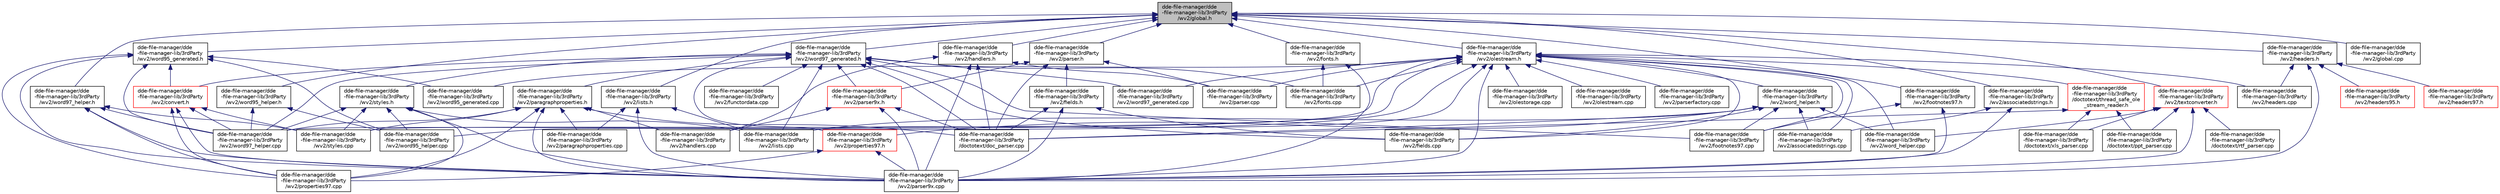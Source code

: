 digraph "dde-file-manager/dde-file-manager-lib/3rdParty/wv2/global.h"
{
  edge [fontname="Helvetica",fontsize="10",labelfontname="Helvetica",labelfontsize="10"];
  node [fontname="Helvetica",fontsize="10",shape=record];
  Node2 [label="dde-file-manager/dde\l-file-manager-lib/3rdParty\l/wv2/global.h",height=0.2,width=0.4,color="black", fillcolor="grey75", style="filled", fontcolor="black"];
  Node2 -> Node3 [dir="back",color="midnightblue",fontsize="10",style="solid",fontname="Helvetica"];
  Node3 [label="dde-file-manager/dde\l-file-manager-lib/3rdParty\l/wv2/associatedstrings.h",height=0.2,width=0.4,color="black", fillcolor="white", style="filled",URL="$associatedstrings_8h_source.html"];
  Node3 -> Node4 [dir="back",color="midnightblue",fontsize="10",style="solid",fontname="Helvetica"];
  Node4 [label="dde-file-manager/dde\l-file-manager-lib/3rdParty\l/wv2/associatedstrings.cpp",height=0.2,width=0.4,color="black", fillcolor="white", style="filled",URL="$associatedstrings_8cpp_source.html"];
  Node3 -> Node5 [dir="back",color="midnightblue",fontsize="10",style="solid",fontname="Helvetica"];
  Node5 [label="dde-file-manager/dde\l-file-manager-lib/3rdParty\l/wv2/parser9x.cpp",height=0.2,width=0.4,color="black", fillcolor="white", style="filled",URL="$parser9x_8cpp_source.html"];
  Node2 -> Node6 [dir="back",color="midnightblue",fontsize="10",style="solid",fontname="Helvetica"];
  Node6 [label="dde-file-manager/dde\l-file-manager-lib/3rdParty\l/wv2/olestream.h",height=0.2,width=0.4,color="black", fillcolor="white", style="filled",URL="$olestream_8h_source.html"];
  Node6 -> Node7 [dir="back",color="midnightblue",fontsize="10",style="solid",fontname="Helvetica"];
  Node7 [label="dde-file-manager/dde\l-file-manager-lib/3rdParty\l/doctotext/thread_safe_ole\l_stream_reader.h",height=0.2,width=0.4,color="red", fillcolor="white", style="filled",URL="$thread__safe__ole__stream__reader_8h_source.html"];
  Node7 -> Node8 [dir="back",color="midnightblue",fontsize="10",style="solid",fontname="Helvetica"];
  Node8 [label="dde-file-manager/dde\l-file-manager-lib/3rdParty\l/doctotext/doc_parser.cpp",height=0.2,width=0.4,color="black", fillcolor="white", style="filled",URL="$doc__parser_8cpp_source.html"];
  Node7 -> Node10 [dir="back",color="midnightblue",fontsize="10",style="solid",fontname="Helvetica"];
  Node10 [label="dde-file-manager/dde\l-file-manager-lib/3rdParty\l/doctotext/ppt_parser.cpp",height=0.2,width=0.4,color="black", fillcolor="white", style="filled",URL="$ppt__parser_8cpp_source.html"];
  Node7 -> Node13 [dir="back",color="midnightblue",fontsize="10",style="solid",fontname="Helvetica"];
  Node13 [label="dde-file-manager/dde\l-file-manager-lib/3rdParty\l/doctotext/xls_parser.cpp",height=0.2,width=0.4,color="black", fillcolor="white", style="filled",URL="$xls__parser_8cpp_source.html"];
  Node6 -> Node4 [dir="back",color="midnightblue",fontsize="10",style="solid",fontname="Helvetica"];
  Node6 -> Node14 [dir="back",color="midnightblue",fontsize="10",style="solid",fontname="Helvetica"];
  Node14 [label="dde-file-manager/dde\l-file-manager-lib/3rdParty\l/wv2/word_helper.h",height=0.2,width=0.4,color="black", fillcolor="white", style="filled",URL="$word__helper_8h_source.html"];
  Node14 -> Node8 [dir="back",color="midnightblue",fontsize="10",style="solid",fontname="Helvetica"];
  Node14 -> Node4 [dir="back",color="midnightblue",fontsize="10",style="solid",fontname="Helvetica"];
  Node14 -> Node15 [dir="back",color="midnightblue",fontsize="10",style="solid",fontname="Helvetica"];
  Node15 [label="dde-file-manager/dde\l-file-manager-lib/3rdParty\l/wv2/fields.cpp",height=0.2,width=0.4,color="black", fillcolor="white", style="filled",URL="$fields_8cpp_source.html"];
  Node14 -> Node16 [dir="back",color="midnightblue",fontsize="10",style="solid",fontname="Helvetica"];
  Node16 [label="dde-file-manager/dde\l-file-manager-lib/3rdParty\l/wv2/footnotes97.cpp",height=0.2,width=0.4,color="black", fillcolor="white", style="filled",URL="$footnotes97_8cpp_source.html"];
  Node14 -> Node17 [dir="back",color="midnightblue",fontsize="10",style="solid",fontname="Helvetica"];
  Node17 [label="dde-file-manager/dde\l-file-manager-lib/3rdParty\l/wv2/lists.cpp",height=0.2,width=0.4,color="black", fillcolor="white", style="filled",URL="$lists_8cpp_source.html"];
  Node14 -> Node18 [dir="back",color="midnightblue",fontsize="10",style="solid",fontname="Helvetica"];
  Node18 [label="dde-file-manager/dde\l-file-manager-lib/3rdParty\l/wv2/properties97.h",height=0.2,width=0.4,color="red", fillcolor="white", style="filled",URL="$properties97_8h_source.html"];
  Node18 -> Node5 [dir="back",color="midnightblue",fontsize="10",style="solid",fontname="Helvetica"];
  Node18 -> Node20 [dir="back",color="midnightblue",fontsize="10",style="solid",fontname="Helvetica"];
  Node20 [label="dde-file-manager/dde\l-file-manager-lib/3rdParty\l/wv2/properties97.cpp",height=0.2,width=0.4,color="black", fillcolor="white", style="filled",URL="$properties97_8cpp_source.html"];
  Node14 -> Node21 [dir="back",color="midnightblue",fontsize="10",style="solid",fontname="Helvetica"];
  Node21 [label="dde-file-manager/dde\l-file-manager-lib/3rdParty\l/wv2/word_helper.cpp",height=0.2,width=0.4,color="black", fillcolor="white", style="filled",URL="$word__helper_8cpp_source.html"];
  Node6 -> Node15 [dir="back",color="midnightblue",fontsize="10",style="solid",fontname="Helvetica"];
  Node6 -> Node22 [dir="back",color="midnightblue",fontsize="10",style="solid",fontname="Helvetica"];
  Node22 [label="dde-file-manager/dde\l-file-manager-lib/3rdParty\l/wv2/fonts.cpp",height=0.2,width=0.4,color="black", fillcolor="white", style="filled",URL="$fonts_8cpp_source.html"];
  Node6 -> Node16 [dir="back",color="midnightblue",fontsize="10",style="solid",fontname="Helvetica"];
  Node6 -> Node23 [dir="back",color="midnightblue",fontsize="10",style="solid",fontname="Helvetica"];
  Node23 [label="dde-file-manager/dde\l-file-manager-lib/3rdParty\l/wv2/headers.cpp",height=0.2,width=0.4,color="black", fillcolor="white", style="filled",URL="$headers_8cpp_source.html"];
  Node6 -> Node17 [dir="back",color="midnightblue",fontsize="10",style="solid",fontname="Helvetica"];
  Node6 -> Node24 [dir="back",color="midnightblue",fontsize="10",style="solid",fontname="Helvetica"];
  Node24 [label="dde-file-manager/dde\l-file-manager-lib/3rdParty\l/wv2/olestorage.cpp",height=0.2,width=0.4,color="black", fillcolor="white", style="filled",URL="$olestorage_8cpp_source.html"];
  Node6 -> Node25 [dir="back",color="midnightblue",fontsize="10",style="solid",fontname="Helvetica"];
  Node25 [label="dde-file-manager/dde\l-file-manager-lib/3rdParty\l/wv2/olestream.cpp",height=0.2,width=0.4,color="black", fillcolor="white", style="filled",URL="$olestream_8cpp_source.html"];
  Node6 -> Node26 [dir="back",color="midnightblue",fontsize="10",style="solid",fontname="Helvetica"];
  Node26 [label="dde-file-manager/dde\l-file-manager-lib/3rdParty\l/wv2/parser.cpp",height=0.2,width=0.4,color="black", fillcolor="white", style="filled",URL="$parser_8cpp_source.html"];
  Node6 -> Node5 [dir="back",color="midnightblue",fontsize="10",style="solid",fontname="Helvetica"];
  Node6 -> Node27 [dir="back",color="midnightblue",fontsize="10",style="solid",fontname="Helvetica"];
  Node27 [label="dde-file-manager/dde\l-file-manager-lib/3rdParty\l/wv2/parserfactory.cpp",height=0.2,width=0.4,color="black", fillcolor="white", style="filled",URL="$parserfactory_8cpp_source.html"];
  Node6 -> Node28 [dir="back",color="midnightblue",fontsize="10",style="solid",fontname="Helvetica"];
  Node28 [label="dde-file-manager/dde\l-file-manager-lib/3rdParty\l/wv2/styles.cpp",height=0.2,width=0.4,color="black", fillcolor="white", style="filled",URL="$styles_8cpp_source.html"];
  Node6 -> Node29 [dir="back",color="midnightblue",fontsize="10",style="solid",fontname="Helvetica"];
  Node29 [label="dde-file-manager/dde\l-file-manager-lib/3rdParty\l/wv2/word95_generated.cpp",height=0.2,width=0.4,color="black", fillcolor="white", style="filled",URL="$word95__generated_8cpp_source.html"];
  Node6 -> Node30 [dir="back",color="midnightblue",fontsize="10",style="solid",fontname="Helvetica"];
  Node30 [label="dde-file-manager/dde\l-file-manager-lib/3rdParty\l/wv2/word95_helper.cpp",height=0.2,width=0.4,color="black", fillcolor="white", style="filled",URL="$word95__helper_8cpp_source.html"];
  Node6 -> Node31 [dir="back",color="midnightblue",fontsize="10",style="solid",fontname="Helvetica"];
  Node31 [label="dde-file-manager/dde\l-file-manager-lib/3rdParty\l/wv2/word97_generated.cpp",height=0.2,width=0.4,color="black", fillcolor="white", style="filled",URL="$word97__generated_8cpp_source.html"];
  Node6 -> Node32 [dir="back",color="midnightblue",fontsize="10",style="solid",fontname="Helvetica"];
  Node32 [label="dde-file-manager/dde\l-file-manager-lib/3rdParty\l/wv2/word97_helper.cpp",height=0.2,width=0.4,color="black", fillcolor="white", style="filled",URL="$word97__helper_8cpp_source.html"];
  Node6 -> Node21 [dir="back",color="midnightblue",fontsize="10",style="solid",fontname="Helvetica"];
  Node2 -> Node33 [dir="back",color="midnightblue",fontsize="10",style="solid",fontname="Helvetica"];
  Node33 [label="dde-file-manager/dde\l-file-manager-lib/3rdParty\l/wv2/word95_generated.h",height=0.2,width=0.4,color="black", fillcolor="white", style="filled",URL="$word95__generated_8h_source.html"];
  Node33 -> Node34 [dir="back",color="midnightblue",fontsize="10",style="solid",fontname="Helvetica"];
  Node34 [label="dde-file-manager/dde\l-file-manager-lib/3rdParty\l/wv2/convert.h",height=0.2,width=0.4,color="red", fillcolor="white", style="filled",URL="$convert_8h_source.html"];
  Node34 -> Node5 [dir="back",color="midnightblue",fontsize="10",style="solid",fontname="Helvetica"];
  Node34 -> Node20 [dir="back",color="midnightblue",fontsize="10",style="solid",fontname="Helvetica"];
  Node34 -> Node28 [dir="back",color="midnightblue",fontsize="10",style="solid",fontname="Helvetica"];
  Node34 -> Node32 [dir="back",color="midnightblue",fontsize="10",style="solid",fontname="Helvetica"];
  Node33 -> Node5 [dir="back",color="midnightblue",fontsize="10",style="solid",fontname="Helvetica"];
  Node33 -> Node20 [dir="back",color="midnightblue",fontsize="10",style="solid",fontname="Helvetica"];
  Node33 -> Node29 [dir="back",color="midnightblue",fontsize="10",style="solid",fontname="Helvetica"];
  Node33 -> Node30 [dir="back",color="midnightblue",fontsize="10",style="solid",fontname="Helvetica"];
  Node33 -> Node32 [dir="back",color="midnightblue",fontsize="10",style="solid",fontname="Helvetica"];
  Node2 -> Node36 [dir="back",color="midnightblue",fontsize="10",style="solid",fontname="Helvetica"];
  Node36 [label="dde-file-manager/dde\l-file-manager-lib/3rdParty\l/wv2/word97_generated.h",height=0.2,width=0.4,color="black", fillcolor="white", style="filled",URL="$word97__generated_8h_source.html"];
  Node36 -> Node8 [dir="back",color="midnightblue",fontsize="10",style="solid",fontname="Helvetica"];
  Node36 -> Node34 [dir="back",color="midnightblue",fontsize="10",style="solid",fontname="Helvetica"];
  Node36 -> Node15 [dir="back",color="midnightblue",fontsize="10",style="solid",fontname="Helvetica"];
  Node36 -> Node22 [dir="back",color="midnightblue",fontsize="10",style="solid",fontname="Helvetica"];
  Node36 -> Node16 [dir="back",color="midnightblue",fontsize="10",style="solid",fontname="Helvetica"];
  Node36 -> Node37 [dir="back",color="midnightblue",fontsize="10",style="solid",fontname="Helvetica"];
  Node37 [label="dde-file-manager/dde\l-file-manager-lib/3rdParty\l/wv2/functordata.cpp",height=0.2,width=0.4,color="black", fillcolor="white", style="filled",URL="$functordata_8cpp_source.html"];
  Node36 -> Node38 [dir="back",color="midnightblue",fontsize="10",style="solid",fontname="Helvetica"];
  Node38 [label="dde-file-manager/dde\l-file-manager-lib/3rdParty\l/wv2/parser9x.h",height=0.2,width=0.4,color="red", fillcolor="white", style="filled",URL="$parser9x_8h_source.html"];
  Node38 -> Node8 [dir="back",color="midnightblue",fontsize="10",style="solid",fontname="Helvetica"];
  Node38 -> Node39 [dir="back",color="midnightblue",fontsize="10",style="solid",fontname="Helvetica"];
  Node39 [label="dde-file-manager/dde\l-file-manager-lib/3rdParty\l/wv2/handlers.cpp",height=0.2,width=0.4,color="black", fillcolor="white", style="filled",URL="$handlers_8cpp_source.html"];
  Node38 -> Node5 [dir="back",color="midnightblue",fontsize="10",style="solid",fontname="Helvetica"];
  Node36 -> Node43 [dir="back",color="midnightblue",fontsize="10",style="solid",fontname="Helvetica"];
  Node43 [label="dde-file-manager/dde\l-file-manager-lib/3rdParty\l/wv2/paragraphproperties.h",height=0.2,width=0.4,color="black", fillcolor="white", style="filled",URL="$paragraphproperties_8h_source.html"];
  Node43 -> Node8 [dir="back",color="midnightblue",fontsize="10",style="solid",fontname="Helvetica"];
  Node43 -> Node39 [dir="back",color="midnightblue",fontsize="10",style="solid",fontname="Helvetica"];
  Node43 -> Node44 [dir="back",color="midnightblue",fontsize="10",style="solid",fontname="Helvetica"];
  Node44 [label="dde-file-manager/dde\l-file-manager-lib/3rdParty\l/wv2/paragraphproperties.cpp",height=0.2,width=0.4,color="black", fillcolor="white", style="filled",URL="$paragraphproperties_8cpp_source.html"];
  Node43 -> Node5 [dir="back",color="midnightblue",fontsize="10",style="solid",fontname="Helvetica"];
  Node43 -> Node20 [dir="back",color="midnightblue",fontsize="10",style="solid",fontname="Helvetica"];
  Node43 -> Node28 [dir="back",color="midnightblue",fontsize="10",style="solid",fontname="Helvetica"];
  Node43 -> Node32 [dir="back",color="midnightblue",fontsize="10",style="solid",fontname="Helvetica"];
  Node36 -> Node17 [dir="back",color="midnightblue",fontsize="10",style="solid",fontname="Helvetica"];
  Node36 -> Node45 [dir="back",color="midnightblue",fontsize="10",style="solid",fontname="Helvetica"];
  Node45 [label="dde-file-manager/dde\l-file-manager-lib/3rdParty\l/wv2/styles.h",height=0.2,width=0.4,color="black", fillcolor="white", style="filled",URL="$styles_8h_source.html"];
  Node45 -> Node17 [dir="back",color="midnightblue",fontsize="10",style="solid",fontname="Helvetica"];
  Node45 -> Node5 [dir="back",color="midnightblue",fontsize="10",style="solid",fontname="Helvetica"];
  Node45 -> Node20 [dir="back",color="midnightblue",fontsize="10",style="solid",fontname="Helvetica"];
  Node45 -> Node28 [dir="back",color="midnightblue",fontsize="10",style="solid",fontname="Helvetica"];
  Node45 -> Node30 [dir="back",color="midnightblue",fontsize="10",style="solid",fontname="Helvetica"];
  Node45 -> Node32 [dir="back",color="midnightblue",fontsize="10",style="solid",fontname="Helvetica"];
  Node36 -> Node18 [dir="back",color="midnightblue",fontsize="10",style="solid",fontname="Helvetica"];
  Node36 -> Node31 [dir="back",color="midnightblue",fontsize="10",style="solid",fontname="Helvetica"];
  Node36 -> Node32 [dir="back",color="midnightblue",fontsize="10",style="solid",fontname="Helvetica"];
  Node2 -> Node46 [dir="back",color="midnightblue",fontsize="10",style="solid",fontname="Helvetica"];
  Node46 [label="dde-file-manager/dde\l-file-manager-lib/3rdParty\l/wv2/parser.h",height=0.2,width=0.4,color="black", fillcolor="white", style="filled",URL="$parser_8h_source.html"];
  Node46 -> Node8 [dir="back",color="midnightblue",fontsize="10",style="solid",fontname="Helvetica"];
  Node46 -> Node47 [dir="back",color="midnightblue",fontsize="10",style="solid",fontname="Helvetica"];
  Node47 [label="dde-file-manager/dde\l-file-manager-lib/3rdParty\l/wv2/fields.h",height=0.2,width=0.4,color="black", fillcolor="white", style="filled",URL="$fields_8h_source.html"];
  Node47 -> Node8 [dir="back",color="midnightblue",fontsize="10",style="solid",fontname="Helvetica"];
  Node47 -> Node15 [dir="back",color="midnightblue",fontsize="10",style="solid",fontname="Helvetica"];
  Node47 -> Node5 [dir="back",color="midnightblue",fontsize="10",style="solid",fontname="Helvetica"];
  Node46 -> Node38 [dir="back",color="midnightblue",fontsize="10",style="solid",fontname="Helvetica"];
  Node46 -> Node26 [dir="back",color="midnightblue",fontsize="10",style="solid",fontname="Helvetica"];
  Node2 -> Node48 [dir="back",color="midnightblue",fontsize="10",style="solid",fontname="Helvetica"];
  Node48 [label="dde-file-manager/dde\l-file-manager-lib/3rdParty\l/wv2/fonts.h",height=0.2,width=0.4,color="black", fillcolor="white", style="filled",URL="$fonts_8h_source.html"];
  Node48 -> Node22 [dir="back",color="midnightblue",fontsize="10",style="solid",fontname="Helvetica"];
  Node48 -> Node5 [dir="back",color="midnightblue",fontsize="10",style="solid",fontname="Helvetica"];
  Node2 -> Node49 [dir="back",color="midnightblue",fontsize="10",style="solid",fontname="Helvetica"];
  Node49 [label="dde-file-manager/dde\l-file-manager-lib/3rdParty\l/wv2/footnotes97.h",height=0.2,width=0.4,color="black", fillcolor="white", style="filled",URL="$footnotes97_8h_source.html"];
  Node49 -> Node16 [dir="back",color="midnightblue",fontsize="10",style="solid",fontname="Helvetica"];
  Node49 -> Node5 [dir="back",color="midnightblue",fontsize="10",style="solid",fontname="Helvetica"];
  Node2 -> Node50 [dir="back",color="midnightblue",fontsize="10",style="solid",fontname="Helvetica"];
  Node50 [label="dde-file-manager/dde\l-file-manager-lib/3rdParty\l/wv2/global.cpp",height=0.2,width=0.4,color="black", fillcolor="white", style="filled",URL="$dde-file-manager_2dde-file-manager-lib_23rd_party_2wv2_2global_8cpp_source.html"];
  Node2 -> Node51 [dir="back",color="midnightblue",fontsize="10",style="solid",fontname="Helvetica"];
  Node51 [label="dde-file-manager/dde\l-file-manager-lib/3rdParty\l/wv2/handlers.h",height=0.2,width=0.4,color="black", fillcolor="white", style="filled",URL="$handlers_8h_source.html"];
  Node51 -> Node8 [dir="back",color="midnightblue",fontsize="10",style="solid",fontname="Helvetica"];
  Node51 -> Node39 [dir="back",color="midnightblue",fontsize="10",style="solid",fontname="Helvetica"];
  Node51 -> Node26 [dir="back",color="midnightblue",fontsize="10",style="solid",fontname="Helvetica"];
  Node51 -> Node5 [dir="back",color="midnightblue",fontsize="10",style="solid",fontname="Helvetica"];
  Node2 -> Node52 [dir="back",color="midnightblue",fontsize="10",style="solid",fontname="Helvetica"];
  Node52 [label="dde-file-manager/dde\l-file-manager-lib/3rdParty\l/wv2/headers.h",height=0.2,width=0.4,color="black", fillcolor="white", style="filled",URL="$headers_8h_source.html"];
  Node52 -> Node23 [dir="back",color="midnightblue",fontsize="10",style="solid",fontname="Helvetica"];
  Node52 -> Node53 [dir="back",color="midnightblue",fontsize="10",style="solid",fontname="Helvetica"];
  Node53 [label="dde-file-manager/dde\l-file-manager-lib/3rdParty\l/wv2/headers95.h",height=0.2,width=0.4,color="red", fillcolor="white", style="filled",URL="$headers95_8h_source.html"];
  Node52 -> Node55 [dir="back",color="midnightblue",fontsize="10",style="solid",fontname="Helvetica"];
  Node55 [label="dde-file-manager/dde\l-file-manager-lib/3rdParty\l/wv2/headers97.h",height=0.2,width=0.4,color="red", fillcolor="white", style="filled",URL="$headers97_8h_source.html"];
  Node52 -> Node5 [dir="back",color="midnightblue",fontsize="10",style="solid",fontname="Helvetica"];
  Node2 -> Node57 [dir="back",color="midnightblue",fontsize="10",style="solid",fontname="Helvetica"];
  Node57 [label="dde-file-manager/dde\l-file-manager-lib/3rdParty\l/wv2/lists.h",height=0.2,width=0.4,color="black", fillcolor="white", style="filled",URL="$lists_8h_source.html"];
  Node57 -> Node17 [dir="back",color="midnightblue",fontsize="10",style="solid",fontname="Helvetica"];
  Node57 -> Node44 [dir="back",color="midnightblue",fontsize="10",style="solid",fontname="Helvetica"];
  Node57 -> Node5 [dir="back",color="midnightblue",fontsize="10",style="solid",fontname="Helvetica"];
  Node2 -> Node58 [dir="back",color="midnightblue",fontsize="10",style="solid",fontname="Helvetica"];
  Node58 [label="dde-file-manager/dde\l-file-manager-lib/3rdParty\l/wv2/word97_helper.h",height=0.2,width=0.4,color="black", fillcolor="white", style="filled",URL="$word97__helper_8h_source.html"];
  Node58 -> Node5 [dir="back",color="midnightblue",fontsize="10",style="solid",fontname="Helvetica"];
  Node58 -> Node20 [dir="back",color="midnightblue",fontsize="10",style="solid",fontname="Helvetica"];
  Node58 -> Node28 [dir="back",color="midnightblue",fontsize="10",style="solid",fontname="Helvetica"];
  Node58 -> Node32 [dir="back",color="midnightblue",fontsize="10",style="solid",fontname="Helvetica"];
  Node2 -> Node59 [dir="back",color="midnightblue",fontsize="10",style="solid",fontname="Helvetica"];
  Node59 [label="dde-file-manager/dde\l-file-manager-lib/3rdParty\l/wv2/textconverter.h",height=0.2,width=0.4,color="red", fillcolor="white", style="filled",URL="$textconverter_8h_source.html"];
  Node59 -> Node10 [dir="back",color="midnightblue",fontsize="10",style="solid",fontname="Helvetica"];
  Node59 -> Node60 [dir="back",color="midnightblue",fontsize="10",style="solid",fontname="Helvetica"];
  Node60 [label="dde-file-manager/dde\l-file-manager-lib/3rdParty\l/doctotext/rtf_parser.cpp",height=0.2,width=0.4,color="black", fillcolor="white", style="filled",URL="$rtf__parser_8cpp_source.html"];
  Node59 -> Node13 [dir="back",color="midnightblue",fontsize="10",style="solid",fontname="Helvetica"];
  Node59 -> Node5 [dir="back",color="midnightblue",fontsize="10",style="solid",fontname="Helvetica"];
  Node59 -> Node21 [dir="back",color="midnightblue",fontsize="10",style="solid",fontname="Helvetica"];
  Node2 -> Node62 [dir="back",color="midnightblue",fontsize="10",style="solid",fontname="Helvetica"];
  Node62 [label="dde-file-manager/dde\l-file-manager-lib/3rdParty\l/wv2/word95_helper.h",height=0.2,width=0.4,color="black", fillcolor="white", style="filled",URL="$word95__helper_8h_source.html"];
  Node62 -> Node30 [dir="back",color="midnightblue",fontsize="10",style="solid",fontname="Helvetica"];
  Node62 -> Node32 [dir="back",color="midnightblue",fontsize="10",style="solid",fontname="Helvetica"];
}

